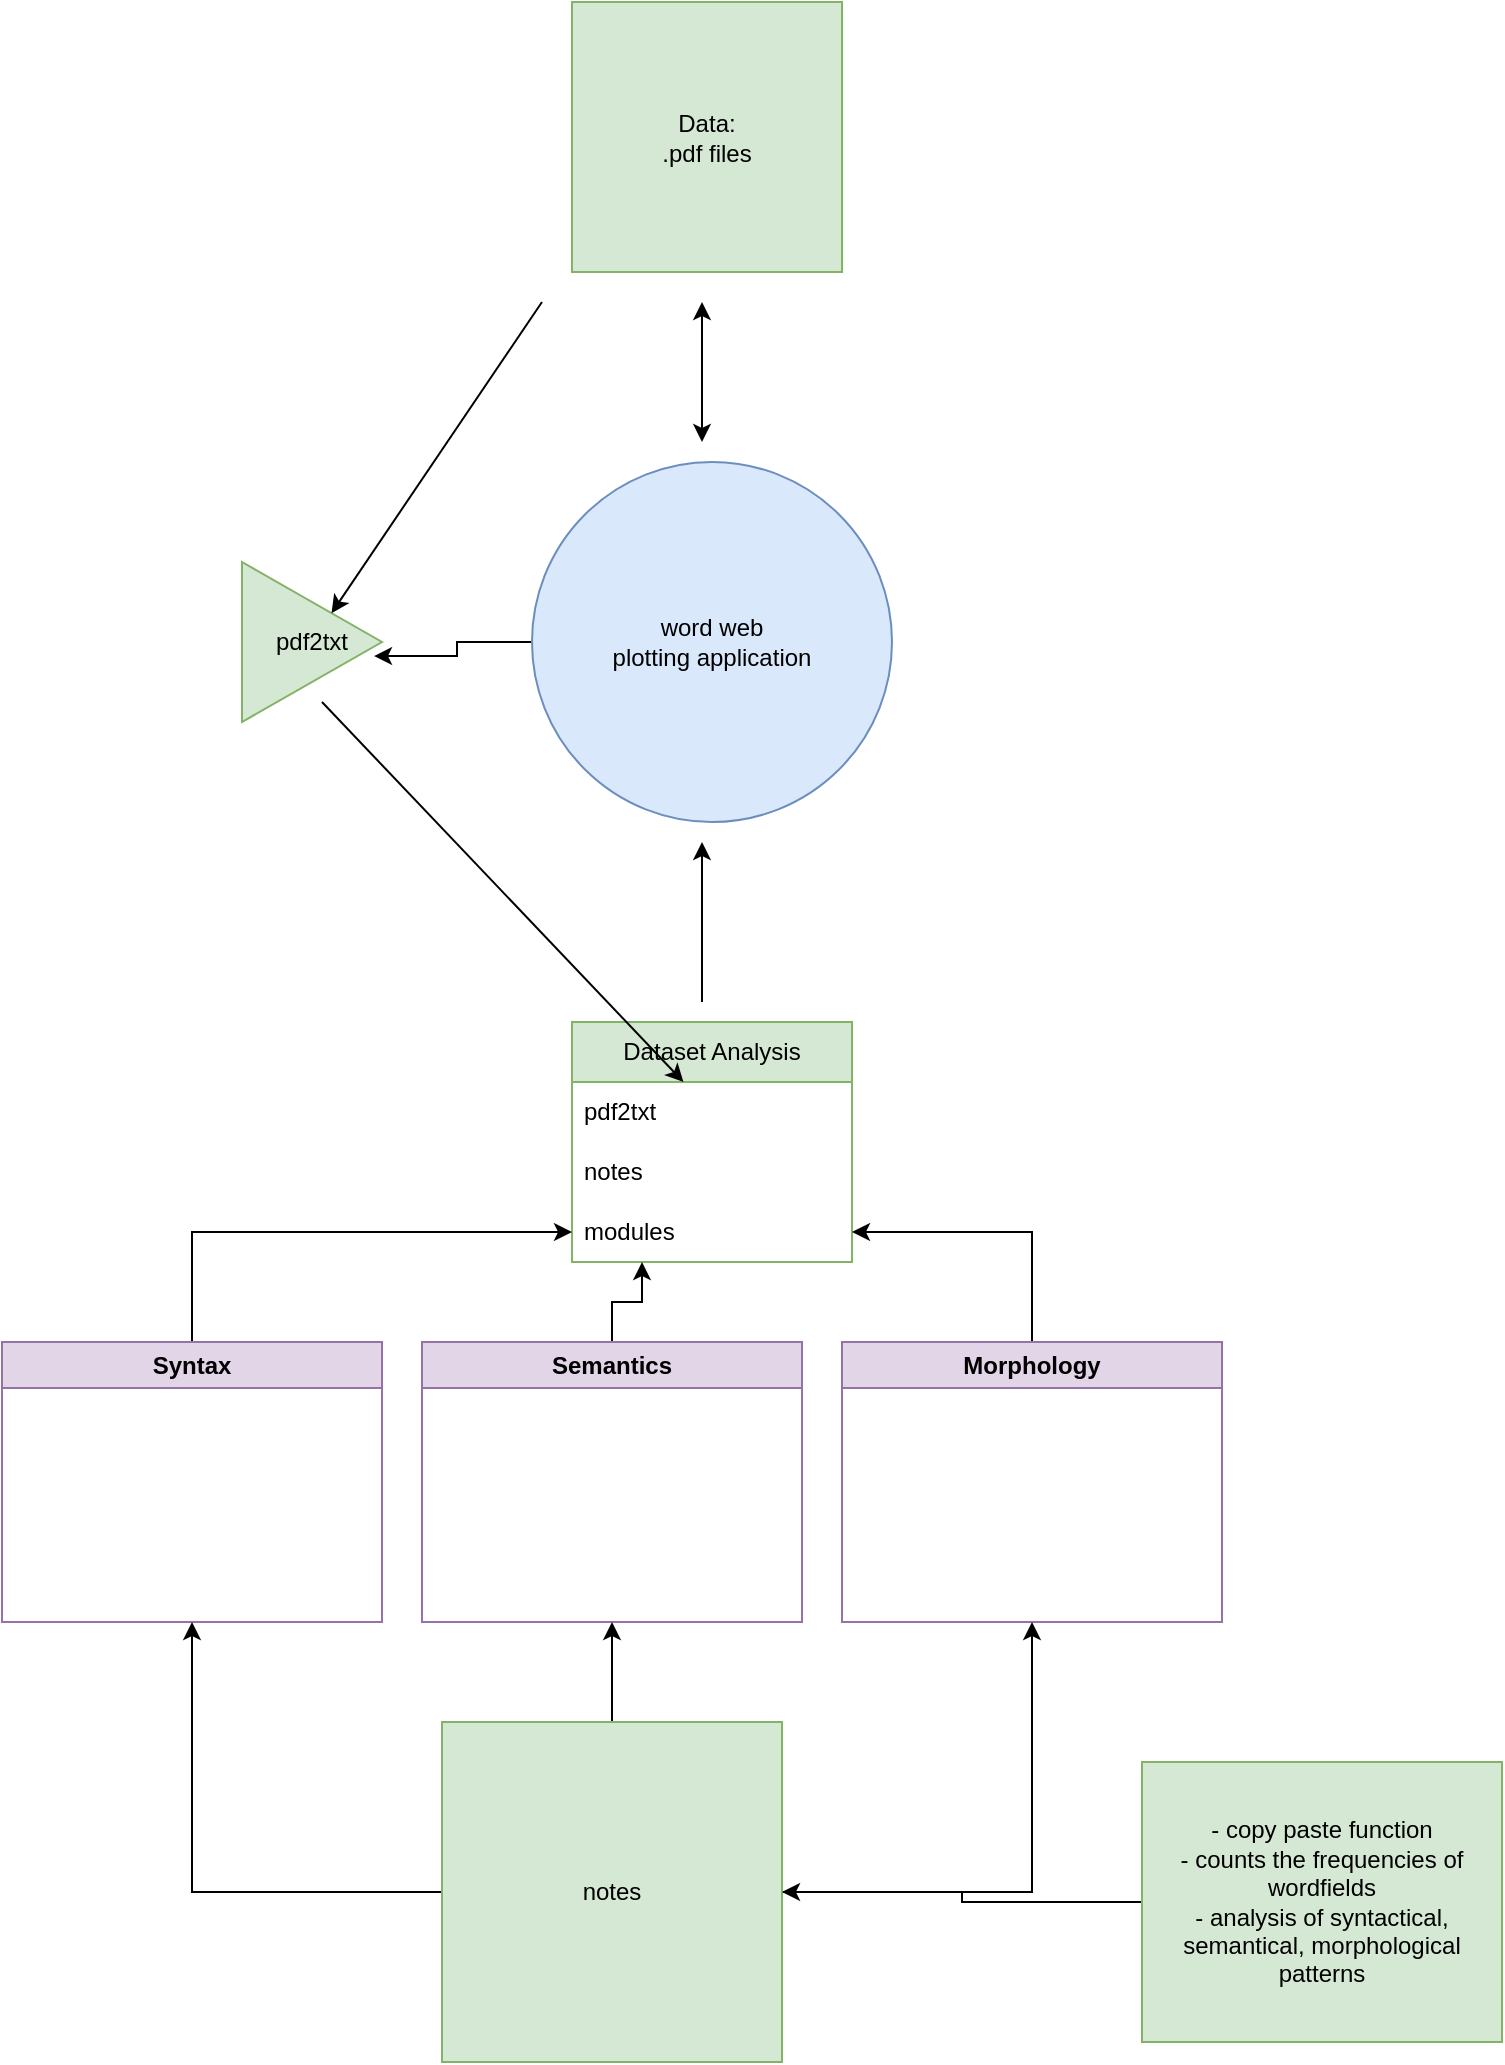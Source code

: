 <mxfile version="21.4.0" type="github">
  <diagram name="Page-1" id="bPpOpXoElfhLp_AB31nO">
    <mxGraphModel dx="1306" dy="837" grid="1" gridSize="10" guides="1" tooltips="1" connect="1" arrows="1" fold="1" page="1" pageScale="1" pageWidth="850" pageHeight="1100" math="0" shadow="0">
      <root>
        <mxCell id="0" />
        <mxCell id="1" parent="0" />
        <mxCell id="NQ1O3egjz5BYC62K84MM-12" style="edgeStyle=orthogonalEdgeStyle;rounded=0;orthogonalLoop=1;jettySize=auto;html=1;entryX=0.943;entryY=0.588;entryDx=0;entryDy=0;entryPerimeter=0;" edge="1" parent="1" source="NQ1O3egjz5BYC62K84MM-1" target="NQ1O3egjz5BYC62K84MM-9">
          <mxGeometry relative="1" as="geometry" />
        </mxCell>
        <mxCell id="NQ1O3egjz5BYC62K84MM-1" value="&lt;div&gt;word web&lt;/div&gt;&lt;div&gt;plotting application&lt;/div&gt;" style="ellipse;whiteSpace=wrap;html=1;aspect=fixed;fillColor=#dae8fc;strokeColor=#6c8ebf;" vertex="1" parent="1">
          <mxGeometry x="335" y="270" width="180" height="180" as="geometry" />
        </mxCell>
        <mxCell id="NQ1O3egjz5BYC62K84MM-2" value="" style="endArrow=classic;startArrow=classic;html=1;rounded=0;" edge="1" parent="1">
          <mxGeometry width="50" height="50" relative="1" as="geometry">
            <mxPoint x="420" y="260" as="sourcePoint" />
            <mxPoint x="420" y="190" as="targetPoint" />
          </mxGeometry>
        </mxCell>
        <mxCell id="NQ1O3egjz5BYC62K84MM-3" value="&lt;div&gt;Dataset Analysis&lt;/div&gt;" style="swimlane;fontStyle=0;childLayout=stackLayout;horizontal=1;startSize=30;horizontalStack=0;resizeParent=1;resizeParentMax=0;resizeLast=0;collapsible=1;marginBottom=0;whiteSpace=wrap;html=1;fillColor=#d5e8d4;strokeColor=#82b366;" vertex="1" parent="1">
          <mxGeometry x="355" y="550" width="140" height="120" as="geometry" />
        </mxCell>
        <mxCell id="NQ1O3egjz5BYC62K84MM-4" value="pdf2txt" style="text;strokeColor=none;fillColor=none;align=left;verticalAlign=middle;spacingLeft=4;spacingRight=4;overflow=hidden;points=[[0,0.5],[1,0.5]];portConstraint=eastwest;rotatable=0;whiteSpace=wrap;html=1;" vertex="1" parent="NQ1O3egjz5BYC62K84MM-3">
          <mxGeometry y="30" width="140" height="30" as="geometry" />
        </mxCell>
        <mxCell id="NQ1O3egjz5BYC62K84MM-5" value="notes" style="text;strokeColor=none;fillColor=none;align=left;verticalAlign=middle;spacingLeft=4;spacingRight=4;overflow=hidden;points=[[0,0.5],[1,0.5]];portConstraint=eastwest;rotatable=0;whiteSpace=wrap;html=1;" vertex="1" parent="NQ1O3egjz5BYC62K84MM-3">
          <mxGeometry y="60" width="140" height="30" as="geometry" />
        </mxCell>
        <mxCell id="NQ1O3egjz5BYC62K84MM-6" value="modules" style="text;strokeColor=none;fillColor=none;align=left;verticalAlign=middle;spacingLeft=4;spacingRight=4;overflow=hidden;points=[[0,0.5],[1,0.5]];portConstraint=eastwest;rotatable=0;whiteSpace=wrap;html=1;" vertex="1" parent="NQ1O3egjz5BYC62K84MM-3">
          <mxGeometry y="90" width="140" height="30" as="geometry" />
        </mxCell>
        <mxCell id="NQ1O3egjz5BYC62K84MM-7" value="" style="endArrow=classic;html=1;rounded=0;" edge="1" parent="1">
          <mxGeometry width="50" height="50" relative="1" as="geometry">
            <mxPoint x="420" y="540" as="sourcePoint" />
            <mxPoint x="420" y="460" as="targetPoint" />
          </mxGeometry>
        </mxCell>
        <mxCell id="NQ1O3egjz5BYC62K84MM-8" value="&lt;div&gt;Data:&lt;/div&gt;&lt;div&gt;.pdf files&lt;br&gt;&lt;/div&gt;" style="whiteSpace=wrap;html=1;aspect=fixed;fillColor=#d5e8d4;strokeColor=#82b366;" vertex="1" parent="1">
          <mxGeometry x="355" y="40" width="135" height="135" as="geometry" />
        </mxCell>
        <mxCell id="NQ1O3egjz5BYC62K84MM-9" value="pdf2txt" style="triangle;whiteSpace=wrap;html=1;fillColor=#d5e8d4;strokeColor=#82b366;" vertex="1" parent="1">
          <mxGeometry x="190" y="320" width="70" height="80" as="geometry" />
        </mxCell>
        <mxCell id="NQ1O3egjz5BYC62K84MM-10" value="" style="endArrow=classic;html=1;rounded=0;" edge="1" parent="1" target="NQ1O3egjz5BYC62K84MM-4">
          <mxGeometry width="50" height="50" relative="1" as="geometry">
            <mxPoint x="230" y="390" as="sourcePoint" />
            <mxPoint x="350" y="560" as="targetPoint" />
          </mxGeometry>
        </mxCell>
        <mxCell id="NQ1O3egjz5BYC62K84MM-11" value="" style="endArrow=classic;html=1;rounded=0;" edge="1" parent="1" target="NQ1O3egjz5BYC62K84MM-9">
          <mxGeometry width="50" height="50" relative="1" as="geometry">
            <mxPoint x="340" y="190" as="sourcePoint" />
            <mxPoint x="230" y="300" as="targetPoint" />
          </mxGeometry>
        </mxCell>
        <mxCell id="NQ1O3egjz5BYC62K84MM-16" style="edgeStyle=orthogonalEdgeStyle;rounded=0;orthogonalLoop=1;jettySize=auto;html=1;" edge="1" parent="1" source="NQ1O3egjz5BYC62K84MM-13" target="NQ1O3egjz5BYC62K84MM-6">
          <mxGeometry relative="1" as="geometry" />
        </mxCell>
        <mxCell id="NQ1O3egjz5BYC62K84MM-13" value="Syntax" style="swimlane;whiteSpace=wrap;html=1;fillColor=#e1d5e7;strokeColor=#9673a6;" vertex="1" parent="1">
          <mxGeometry x="70" y="710" width="190" height="140" as="geometry" />
        </mxCell>
        <mxCell id="NQ1O3egjz5BYC62K84MM-17" style="edgeStyle=orthogonalEdgeStyle;rounded=0;orthogonalLoop=1;jettySize=auto;html=1;entryX=0.25;entryY=1;entryDx=0;entryDy=0;entryPerimeter=0;" edge="1" parent="1" source="NQ1O3egjz5BYC62K84MM-14" target="NQ1O3egjz5BYC62K84MM-6">
          <mxGeometry relative="1" as="geometry" />
        </mxCell>
        <mxCell id="NQ1O3egjz5BYC62K84MM-14" value="Semantics" style="swimlane;whiteSpace=wrap;html=1;fillColor=#e1d5e7;strokeColor=#9673a6;" vertex="1" parent="1">
          <mxGeometry x="280" y="710" width="190" height="140" as="geometry" />
        </mxCell>
        <mxCell id="NQ1O3egjz5BYC62K84MM-18" style="edgeStyle=orthogonalEdgeStyle;rounded=0;orthogonalLoop=1;jettySize=auto;html=1;entryX=1;entryY=0.5;entryDx=0;entryDy=0;" edge="1" parent="1" source="NQ1O3egjz5BYC62K84MM-15" target="NQ1O3egjz5BYC62K84MM-6">
          <mxGeometry relative="1" as="geometry" />
        </mxCell>
        <mxCell id="NQ1O3egjz5BYC62K84MM-15" value="Morphology" style="swimlane;whiteSpace=wrap;html=1;fillColor=#e1d5e7;strokeColor=#9673a6;" vertex="1" parent="1">
          <mxGeometry x="490" y="710" width="190" height="140" as="geometry" />
        </mxCell>
        <mxCell id="NQ1O3egjz5BYC62K84MM-21" style="edgeStyle=orthogonalEdgeStyle;rounded=0;orthogonalLoop=1;jettySize=auto;html=1;entryX=0.5;entryY=1;entryDx=0;entryDy=0;" edge="1" parent="1" source="NQ1O3egjz5BYC62K84MM-20" target="NQ1O3egjz5BYC62K84MM-14">
          <mxGeometry relative="1" as="geometry" />
        </mxCell>
        <mxCell id="NQ1O3egjz5BYC62K84MM-22" style="edgeStyle=orthogonalEdgeStyle;rounded=0;orthogonalLoop=1;jettySize=auto;html=1;entryX=0.5;entryY=1;entryDx=0;entryDy=0;" edge="1" parent="1" source="NQ1O3egjz5BYC62K84MM-20" target="NQ1O3egjz5BYC62K84MM-15">
          <mxGeometry relative="1" as="geometry" />
        </mxCell>
        <mxCell id="NQ1O3egjz5BYC62K84MM-23" style="edgeStyle=orthogonalEdgeStyle;rounded=0;orthogonalLoop=1;jettySize=auto;html=1;exitX=0;exitY=0.5;exitDx=0;exitDy=0;entryX=0.5;entryY=1;entryDx=0;entryDy=0;" edge="1" parent="1" source="NQ1O3egjz5BYC62K84MM-20" target="NQ1O3egjz5BYC62K84MM-13">
          <mxGeometry relative="1" as="geometry" />
        </mxCell>
        <mxCell id="NQ1O3egjz5BYC62K84MM-20" value="notes" style="whiteSpace=wrap;html=1;aspect=fixed;fillColor=#d5e8d4;strokeColor=#82b366;" vertex="1" parent="1">
          <mxGeometry x="290" y="900" width="170" height="170" as="geometry" />
        </mxCell>
        <mxCell id="NQ1O3egjz5BYC62K84MM-25" style="edgeStyle=orthogonalEdgeStyle;rounded=0;orthogonalLoop=1;jettySize=auto;html=1;" edge="1" parent="1" source="NQ1O3egjz5BYC62K84MM-24" target="NQ1O3egjz5BYC62K84MM-20">
          <mxGeometry relative="1" as="geometry" />
        </mxCell>
        <mxCell id="NQ1O3egjz5BYC62K84MM-24" value="&lt;div&gt;- copy paste function&lt;/div&gt;&lt;div&gt;- counts the frequencies of wordfields&lt;/div&gt;&lt;div&gt;- analysis of syntactical, semantical, morphological patterns&lt;br&gt;&lt;/div&gt;" style="rounded=0;whiteSpace=wrap;html=1;fillColor=#d5e8d4;strokeColor=#82b366;" vertex="1" parent="1">
          <mxGeometry x="640" y="920" width="180" height="140" as="geometry" />
        </mxCell>
      </root>
    </mxGraphModel>
  </diagram>
</mxfile>
